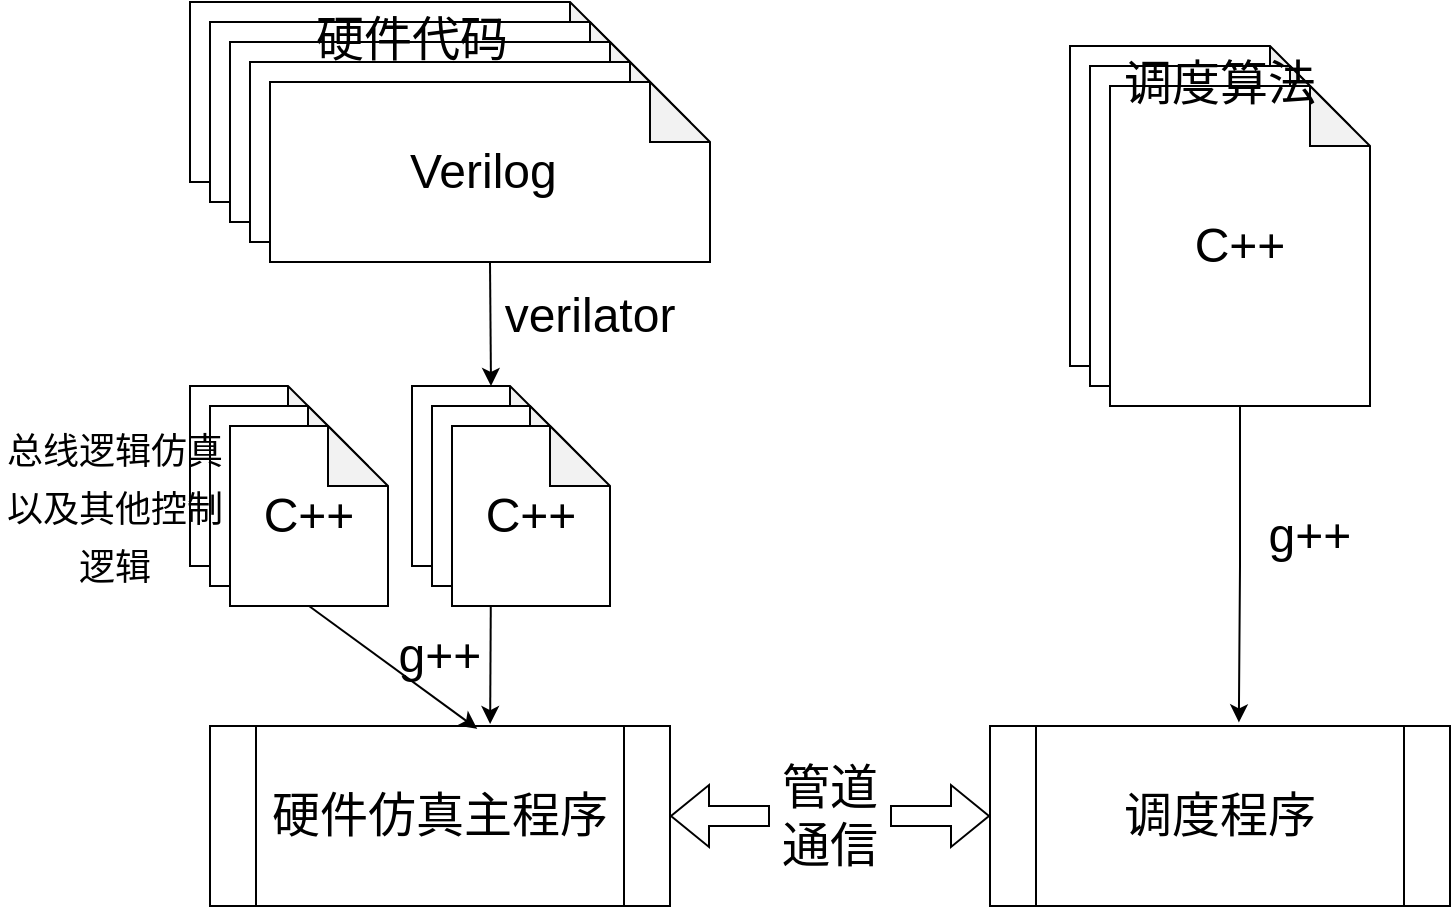 <mxfile version="18.0.3" type="github">
  <diagram id="Ol8vFIkhu5013qEmaFDS" name="Page-1">
    <mxGraphModel dx="1038" dy="585" grid="1" gridSize="10" guides="1" tooltips="1" connect="1" arrows="1" fold="1" page="1" pageScale="1" pageWidth="827" pageHeight="1169" math="0" shadow="0">
      <root>
        <mxCell id="0" />
        <mxCell id="1" parent="0" />
        <mxCell id="VDJIiMRgzMIFcGA9SuKN-1" value="&lt;font style=&quot;font-size: 24px;&quot;&gt;Verilog&amp;nbsp;&lt;/font&gt;" style="shape=note;whiteSpace=wrap;html=1;backgroundOutline=1;darkOpacity=0.05;" vertex="1" parent="1">
          <mxGeometry x="140" y="48" width="220" height="90" as="geometry" />
        </mxCell>
        <mxCell id="VDJIiMRgzMIFcGA9SuKN-2" value="&lt;font style=&quot;font-size: 24px;&quot;&gt;C++&lt;/font&gt;" style="shape=note;whiteSpace=wrap;html=1;backgroundOutline=1;darkOpacity=0.05;" vertex="1" parent="1">
          <mxGeometry x="580" y="70" width="130" height="160" as="geometry" />
        </mxCell>
        <mxCell id="VDJIiMRgzMIFcGA9SuKN-3" value="硬件仿真主程序" style="shape=process;whiteSpace=wrap;html=1;backgroundOutline=1;fontSize=24;" vertex="1" parent="1">
          <mxGeometry x="150" y="410" width="230" height="90" as="geometry" />
        </mxCell>
        <mxCell id="VDJIiMRgzMIFcGA9SuKN-4" value="调度程序" style="shape=process;whiteSpace=wrap;html=1;backgroundOutline=1;fontSize=24;" vertex="1" parent="1">
          <mxGeometry x="540" y="410" width="230" height="90" as="geometry" />
        </mxCell>
        <mxCell id="VDJIiMRgzMIFcGA9SuKN-5" value="" style="shape=flexArrow;endArrow=classic;startArrow=none;html=1;rounded=0;fontSize=24;exitX=1;exitY=0.5;exitDx=0;exitDy=0;" edge="1" parent="1" source="VDJIiMRgzMIFcGA9SuKN-6" target="VDJIiMRgzMIFcGA9SuKN-4">
          <mxGeometry width="100" height="100" relative="1" as="geometry">
            <mxPoint x="410" y="410" as="sourcePoint" />
            <mxPoint x="510" y="310" as="targetPoint" />
          </mxGeometry>
        </mxCell>
        <mxCell id="VDJIiMRgzMIFcGA9SuKN-6" value="管道通信" style="text;html=1;strokeColor=none;fillColor=none;align=center;verticalAlign=middle;whiteSpace=wrap;rounded=0;fontSize=24;" vertex="1" parent="1">
          <mxGeometry x="430" y="440" width="60" height="30" as="geometry" />
        </mxCell>
        <mxCell id="VDJIiMRgzMIFcGA9SuKN-7" value="" style="shape=flexArrow;endArrow=none;startArrow=classic;html=1;rounded=0;fontSize=24;exitX=1;exitY=0.5;exitDx=0;exitDy=0;" edge="1" parent="1" source="VDJIiMRgzMIFcGA9SuKN-3" target="VDJIiMRgzMIFcGA9SuKN-6">
          <mxGeometry width="100" height="100" relative="1" as="geometry">
            <mxPoint x="380" y="455" as="sourcePoint" />
            <mxPoint x="540" y="455" as="targetPoint" />
          </mxGeometry>
        </mxCell>
        <mxCell id="VDJIiMRgzMIFcGA9SuKN-8" value="&lt;font style=&quot;font-size: 24px;&quot;&gt;C++&lt;/font&gt;" style="shape=note;whiteSpace=wrap;html=1;backgroundOutline=1;darkOpacity=0.05;" vertex="1" parent="1">
          <mxGeometry x="590" y="80" width="130" height="160" as="geometry" />
        </mxCell>
        <mxCell id="VDJIiMRgzMIFcGA9SuKN-24" style="edgeStyle=orthogonalEdgeStyle;rounded=0;orthogonalLoop=1;jettySize=auto;html=1;entryX=0.541;entryY=-0.02;entryDx=0;entryDy=0;entryPerimeter=0;fontSize=24;" edge="1" parent="1" source="VDJIiMRgzMIFcGA9SuKN-9" target="VDJIiMRgzMIFcGA9SuKN-4">
          <mxGeometry relative="1" as="geometry" />
        </mxCell>
        <mxCell id="VDJIiMRgzMIFcGA9SuKN-9" value="&lt;font style=&quot;font-size: 24px;&quot;&gt;C++&lt;/font&gt;" style="shape=note;whiteSpace=wrap;html=1;backgroundOutline=1;darkOpacity=0.05;" vertex="1" parent="1">
          <mxGeometry x="600" y="90" width="130" height="160" as="geometry" />
        </mxCell>
        <mxCell id="VDJIiMRgzMIFcGA9SuKN-10" value="&lt;font style=&quot;font-size: 24px;&quot;&gt;Verilog&amp;nbsp;&lt;/font&gt;" style="shape=note;whiteSpace=wrap;html=1;backgroundOutline=1;darkOpacity=0.05;" vertex="1" parent="1">
          <mxGeometry x="150" y="58" width="220" height="90" as="geometry" />
        </mxCell>
        <mxCell id="VDJIiMRgzMIFcGA9SuKN-11" value="&lt;font style=&quot;font-size: 24px;&quot;&gt;Verilog&amp;nbsp;&lt;/font&gt;" style="shape=note;whiteSpace=wrap;html=1;backgroundOutline=1;darkOpacity=0.05;" vertex="1" parent="1">
          <mxGeometry x="160" y="68" width="220" height="90" as="geometry" />
        </mxCell>
        <mxCell id="VDJIiMRgzMIFcGA9SuKN-12" value="&lt;font style=&quot;font-size: 24px;&quot;&gt;Verilog&amp;nbsp;&lt;/font&gt;" style="shape=note;whiteSpace=wrap;html=1;backgroundOutline=1;darkOpacity=0.05;" vertex="1" parent="1">
          <mxGeometry x="170" y="78" width="220" height="90" as="geometry" />
        </mxCell>
        <mxCell id="VDJIiMRgzMIFcGA9SuKN-13" value="&lt;font style=&quot;font-size: 24px;&quot;&gt;Verilog&amp;nbsp;&lt;/font&gt;" style="shape=note;whiteSpace=wrap;html=1;backgroundOutline=1;darkOpacity=0.05;" vertex="1" parent="1">
          <mxGeometry x="180" y="88" width="220" height="90" as="geometry" />
        </mxCell>
        <mxCell id="VDJIiMRgzMIFcGA9SuKN-14" value="&lt;span style=&quot;font-size: 24px;&quot;&gt;C++&lt;/span&gt;" style="shape=note;whiteSpace=wrap;html=1;backgroundOutline=1;darkOpacity=0.05;" vertex="1" parent="1">
          <mxGeometry x="251" y="240" width="79" height="90" as="geometry" />
        </mxCell>
        <mxCell id="VDJIiMRgzMIFcGA9SuKN-18" value="" style="endArrow=classic;html=1;rounded=0;fontSize=24;exitX=0.5;exitY=1;exitDx=0;exitDy=0;exitPerimeter=0;entryX=0.5;entryY=0;entryDx=0;entryDy=0;entryPerimeter=0;" edge="1" parent="1" source="VDJIiMRgzMIFcGA9SuKN-13" target="VDJIiMRgzMIFcGA9SuKN-14">
          <mxGeometry width="50" height="50" relative="1" as="geometry">
            <mxPoint x="270" y="240" as="sourcePoint" />
            <mxPoint x="320" y="190" as="targetPoint" />
          </mxGeometry>
        </mxCell>
        <mxCell id="VDJIiMRgzMIFcGA9SuKN-19" value="verilator" style="text;html=1;strokeColor=none;fillColor=none;align=center;verticalAlign=middle;whiteSpace=wrap;rounded=0;fontSize=24;" vertex="1" parent="1">
          <mxGeometry x="310" y="190" width="60" height="30" as="geometry" />
        </mxCell>
        <mxCell id="VDJIiMRgzMIFcGA9SuKN-20" value="" style="endArrow=classic;html=1;rounded=0;fontSize=24;exitX=0.5;exitY=1;exitDx=0;exitDy=0;exitPerimeter=0;entryX=0.609;entryY=-0.011;entryDx=0;entryDy=0;entryPerimeter=0;" edge="1" parent="1" source="VDJIiMRgzMIFcGA9SuKN-14" target="VDJIiMRgzMIFcGA9SuKN-3">
          <mxGeometry width="50" height="50" relative="1" as="geometry">
            <mxPoint x="320" y="400" as="sourcePoint" />
            <mxPoint x="370" y="350" as="targetPoint" />
          </mxGeometry>
        </mxCell>
        <mxCell id="VDJIiMRgzMIFcGA9SuKN-21" value="g++" style="text;html=1;strokeColor=none;fillColor=none;align=center;verticalAlign=middle;whiteSpace=wrap;rounded=0;fontSize=24;" vertex="1" parent="1">
          <mxGeometry x="235" y="360" width="60" height="30" as="geometry" />
        </mxCell>
        <mxCell id="VDJIiMRgzMIFcGA9SuKN-22" value="&lt;span style=&quot;font-size: 24px;&quot;&gt;C++&lt;/span&gt;" style="shape=note;whiteSpace=wrap;html=1;backgroundOutline=1;darkOpacity=0.05;" vertex="1" parent="1">
          <mxGeometry x="261" y="250" width="79" height="90" as="geometry" />
        </mxCell>
        <mxCell id="VDJIiMRgzMIFcGA9SuKN-23" value="&lt;span style=&quot;font-size: 24px;&quot;&gt;C++&lt;/span&gt;" style="shape=note;whiteSpace=wrap;html=1;backgroundOutline=1;darkOpacity=0.05;" vertex="1" parent="1">
          <mxGeometry x="271" y="260" width="79" height="90" as="geometry" />
        </mxCell>
        <mxCell id="VDJIiMRgzMIFcGA9SuKN-26" value="g++" style="text;html=1;strokeColor=none;fillColor=none;align=center;verticalAlign=middle;whiteSpace=wrap;rounded=0;fontSize=24;" vertex="1" parent="1">
          <mxGeometry x="670" y="300" width="60" height="30" as="geometry" />
        </mxCell>
        <mxCell id="VDJIiMRgzMIFcGA9SuKN-27" value="硬件代码" style="text;html=1;strokeColor=none;fillColor=none;align=center;verticalAlign=middle;whiteSpace=wrap;rounded=0;fontSize=24;" vertex="1" parent="1">
          <mxGeometry x="191" y="56" width="120" height="22" as="geometry" />
        </mxCell>
        <mxCell id="VDJIiMRgzMIFcGA9SuKN-28" value="调度算法" style="text;html=1;strokeColor=none;fillColor=none;align=center;verticalAlign=middle;whiteSpace=wrap;rounded=0;fontSize=24;" vertex="1" parent="1">
          <mxGeometry x="595" y="78" width="120" height="22" as="geometry" />
        </mxCell>
        <mxCell id="VDJIiMRgzMIFcGA9SuKN-30" value="&lt;span style=&quot;font-size: 24px;&quot;&gt;C++&lt;/span&gt;" style="shape=note;whiteSpace=wrap;html=1;backgroundOutline=1;darkOpacity=0.05;" vertex="1" parent="1">
          <mxGeometry x="140" y="240" width="79" height="90" as="geometry" />
        </mxCell>
        <mxCell id="VDJIiMRgzMIFcGA9SuKN-31" value="&lt;span style=&quot;font-size: 24px;&quot;&gt;C++&lt;/span&gt;" style="shape=note;whiteSpace=wrap;html=1;backgroundOutline=1;darkOpacity=0.05;" vertex="1" parent="1">
          <mxGeometry x="150" y="250" width="79" height="90" as="geometry" />
        </mxCell>
        <mxCell id="VDJIiMRgzMIFcGA9SuKN-33" style="rounded=0;orthogonalLoop=1;jettySize=auto;html=1;exitX=0.5;exitY=1;exitDx=0;exitDy=0;exitPerimeter=0;fontSize=24;entryX=0.581;entryY=0.016;entryDx=0;entryDy=0;entryPerimeter=0;" edge="1" parent="1" source="VDJIiMRgzMIFcGA9SuKN-32" target="VDJIiMRgzMIFcGA9SuKN-3">
          <mxGeometry relative="1" as="geometry">
            <mxPoint x="250" y="390" as="targetPoint" />
          </mxGeometry>
        </mxCell>
        <mxCell id="VDJIiMRgzMIFcGA9SuKN-32" value="&lt;span style=&quot;font-size: 24px;&quot;&gt;C++&lt;/span&gt;" style="shape=note;whiteSpace=wrap;html=1;backgroundOutline=1;darkOpacity=0.05;" vertex="1" parent="1">
          <mxGeometry x="160" y="260" width="79" height="90" as="geometry" />
        </mxCell>
        <mxCell id="VDJIiMRgzMIFcGA9SuKN-29" value="&lt;font style=&quot;font-size: 18px;&quot;&gt;总线逻辑仿真以及其他控制逻辑&lt;/font&gt;" style="text;html=1;strokeColor=none;fillColor=none;align=center;verticalAlign=middle;whiteSpace=wrap;rounded=0;fontSize=24;" vertex="1" parent="1">
          <mxGeometry x="45" y="260" width="115" height="80" as="geometry" />
        </mxCell>
      </root>
    </mxGraphModel>
  </diagram>
</mxfile>
